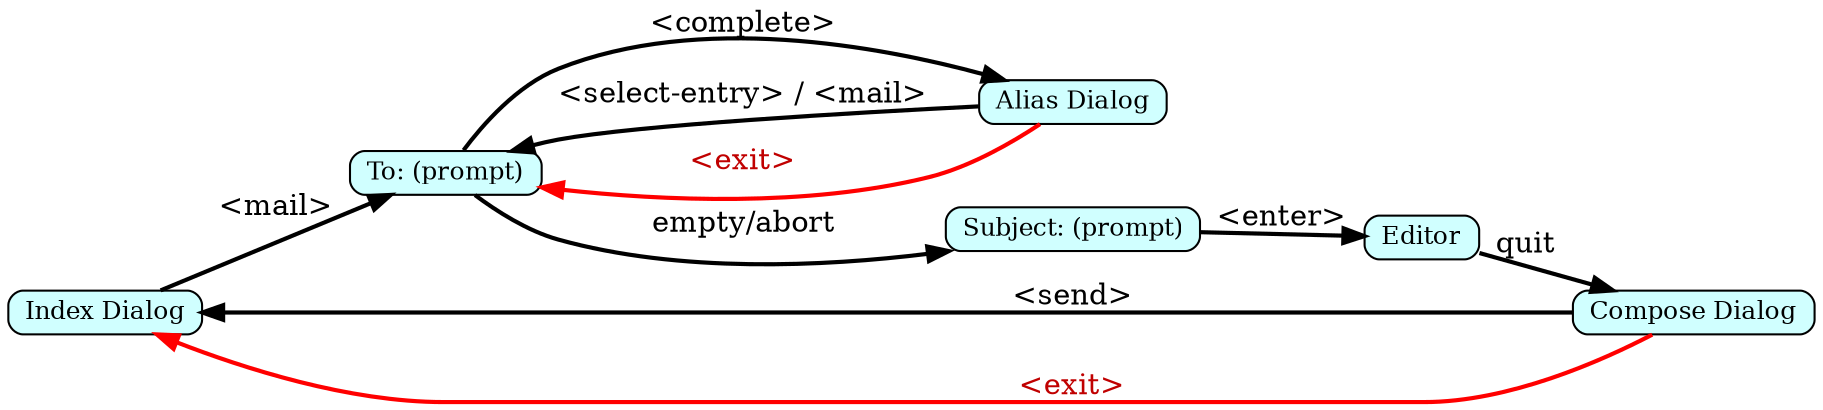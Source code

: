 digraph callgraph {
	graph [
		rankdir="LR"
		nodesep="0.2"
		ranksep="0.2"
		compound="true"
	]

	node [
		shape="Mrecord"
		fontsize="12"
		fillcolor="#d0ffff"
		style="filled"
		height="0.2"
		penwidth="1.0"
		color="black"
	]

	edge [
		penwidth="2.0"
		arrowsize="1.0"
	]

	index   [ label="Index Dialog" ]
	alias   [ label="Alias Dialog" ]
	to      [ label="To: (prompt)" ]
	subject [ label="Subject: (prompt)" ]
	editor  [ label="Editor" ]
	compose [ label="Compose Dialog" ]

	index   -> to      [ label="<mail>" ]
	to      -> alias   [ label="<complete>" ]
	alias   -> to      [ label="<select-entry> / <mail>" ]
	alias   -> to      [ label="<exit>" fontcolor="#c00000" color="#ff0000" ]
	to      -> subject [ label="empty/abort" ]
	subject -> editor  [ label="<enter>" ]
	editor  -> compose [ label="quit" ]
	compose -> index   [ label="<send>" ]
	compose -> index   [ label="<exit>" fontcolor="#c00000" color="#ff0000" ]

}
